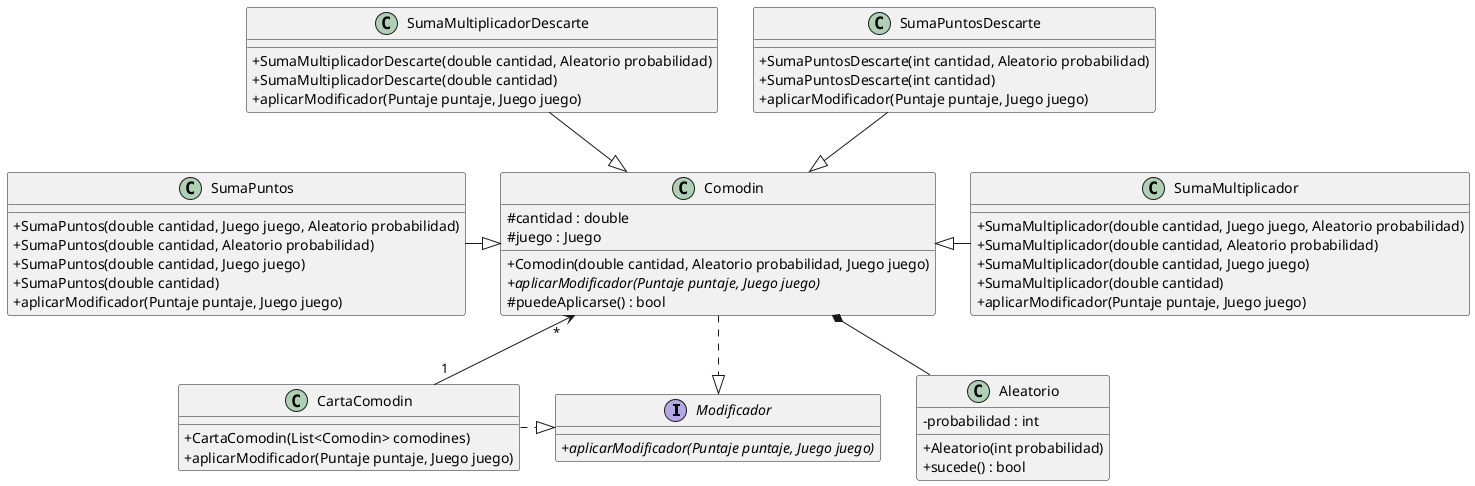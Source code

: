 @startuml Comodin
skinparam classAttributeIconSize 0

interface Modificador{
+{abstract} aplicarModificador(Puntaje puntaje, Juego juego)
}

class Aleatorio{
- probabilidad : int
+{method} Aleatorio(int probabilidad)
+{method} sucede() : bool
}

class Comodin{
#cantidad : double
#juego : Juego
+{method} Comodin(double cantidad, Aleatorio probabilidad, Juego juego)
+{abstract} {method} aplicarModificador(Puntaje puntaje, Juego juego)
#{method} puedeAplicarse() : bool
}

class CartaComodin{
+{method}CartaComodin(List<Comodin> comodines)
+{method} aplicarModificador(Puntaje puntaje, Juego juego)
}

class SumaMultiplicador{
+SumaMultiplicador(double cantidad, Juego juego, Aleatorio probabilidad)
+SumaMultiplicador(double cantidad, Aleatorio probabilidad)
+SumaMultiplicador(double cantidad, Juego juego)
+SumaMultiplicador(double cantidad)
+aplicarModificador(Puntaje puntaje, Juego juego)
}


class SumaMultiplicadorDescarte{
+SumaMultiplicadorDescarte(double cantidad, Aleatorio probabilidad)
+SumaMultiplicadorDescarte(double cantidad)
+aplicarModificador(Puntaje puntaje, Juego juego)
}


class SumaPuntos{
+SumaPuntos(double cantidad, Juego juego, Aleatorio probabilidad)
+SumaPuntos(double cantidad, Aleatorio probabilidad)
+SumaPuntos(double cantidad, Juego juego)
+SumaPuntos(double cantidad)
+aplicarModificador(Puntaje puntaje, Juego juego)
}

class SumaPuntosDescarte{
+SumaPuntosDescarte(int cantidad, Aleatorio probabilidad)
+SumaPuntosDescarte(int cantidad)
+aplicarModificador(Puntaje puntaje, Juego juego)
}

Comodin *-- Aleatorio
Comodin .down.|> Modificador
CartaComodin "1" -up-> "*" Comodin 
CartaComodin .right.|> Modificador
SumaMultiplicador -left-|> Comodin
SumaMultiplicadorDescarte -down-|> Comodin
SumaPuntos -right-|> Comodin
SumaPuntosDescarte -down-|> Comodin
@enduml